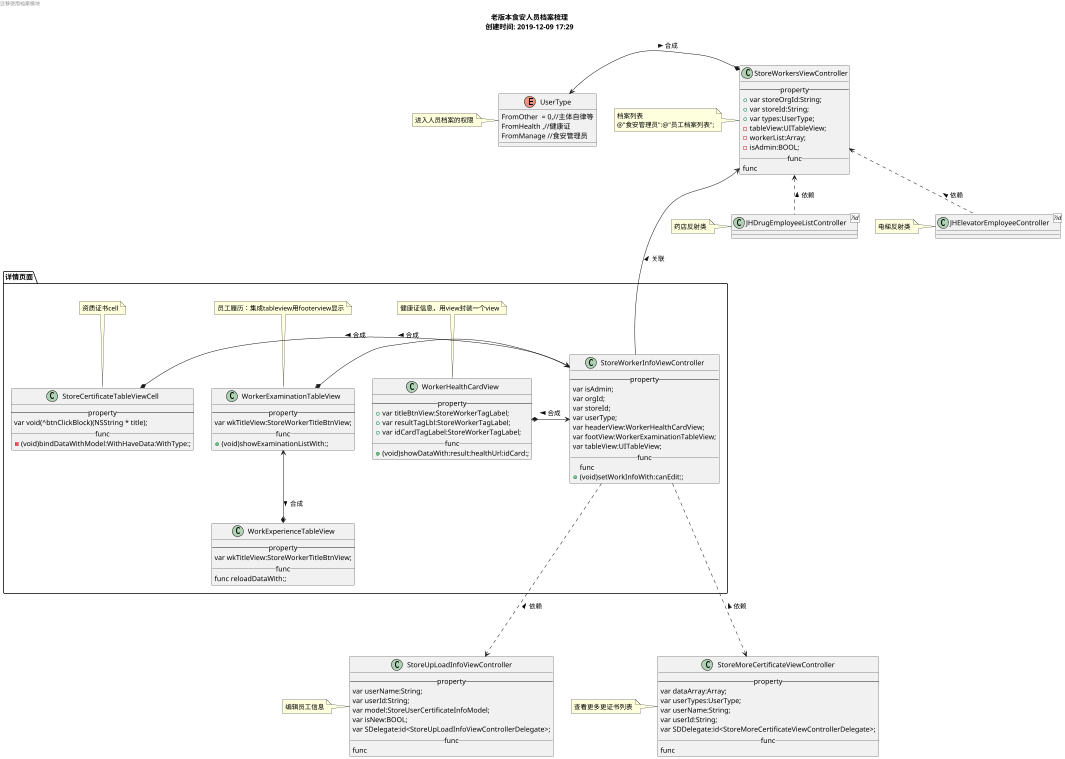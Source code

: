 @startuml
scale 0.5
page 1x1
title
    老版本食安人员档案梳理
    创建时间: 2019-12-09 17:29
    endtitle
    left header
        迁移使用档案模块
    endheader

    enum "UserType" as usertype {
        FromOther  = 0,//主体自律等
        FromHealth ,//健康证
        FromManage //食安管理员
    }

    class "JHDrugEmployeeListController" as druglistvc <?id> {
    }

    class "JHElevatorEmployeeController" as elevatorlistvc <?id> {
    }


    class "StoreWorkersViewController" as workervc {
        -- property --
        + var storeOrgId:String;
        + var storeId:String;
        + var types:UserType;
        - tableView:UITableView;
        - workerList:Array;
        - isAdmin:BOOL;
        __func__
        func
    }

    'package，node，folder，frame，cloud，database'
    folder "详情页面" as detailpkg{
        class "StoreWorkerInfoViewController" as infovc {
            -- property --
            var isAdmin;
            var orgId;
            var storeId;
            var userType;
            var headerView:WorkerHealthCardView;
            var footView:WorkerExaminationTableView;
            var tableView:UITableView;
            __func__
            func
            +(void)setWorkInfoWith:canEdit:;
        }
        class "WorkerHealthCardView" as headerview {
            -- property --
            + var titleBtnView:StoreWorkerTagLabel;
            + var resultTagLbl:StoreWorkerTagLabel;
            + var idCardTagLabel:StoreWorkerTagLabel;
            __func__
            +(void)showDataWith:result:healthUrl:idCard:;
        }

        class "WorkerExaminationTableView" as footerview {
            -- property --
            var wkTitleView:StoreWorkerTitleBtnView;
            __func__
            +(void)showExaminationListWith:;
        }

        class "WorkExperienceTableView" as careerview {
            -- property --
            var wkTitleView:StoreWorkerTitleBtnView;
            __func__
            func reloadDataWith:;
        }
        class "StoreCertificateTableViewCell" as cercellview {
            -- property --
            var void(^btnClickBlock)(NSString * title);
            __func__
            - (void)bindDataWithModel:WithHaveData:WithType:;
        }

        note top of headerview
            健康证信息，用view封装一个view
        end note
        note top of footerview
            员工履历：集成tableview用footerview显示
        end note

        note top of cercellview
            资质证书cell
        end note

        headerview *--left-> infovc:合成 <
        cercellview *-right-> infovc:合成 <
        footerview *-left-> infovc:合成 <
        careerview *-up-> footerview:合成 <

    }

    class "StoreUpLoadInfoViewController" as infoeditvc {
        -- property --
        var userName:String;
        var userId:String;
        var model:StoreUserCertificateInfoModel;
        var isNew:BOOL;
        var SDelegate:id<StoreUpLoadInfoViewControllerDelegate>;
        __func__
        func
    }
    class "StoreMoreCertificateViewController" as morecervc {
        -- property --
        var dataArray:Array;
        var userTypes:UserType;
        var userName:String;
        var userId:String;
        var SDDelegate:id<StoreMoreCertificateViewControllerDelegate>;
        __func__
        func
    }



    note left of usertype
        进入人员档案的权限
    end note

    note left of infoeditvc
        编辑员工信息
    end note
    note left of workervc
        档案列表
        @"食安管理员":@"员工档案列表";
    end note

    note left of morecervc
        查看更多更证书列表
    end note

    note left of druglistvc
        药店反射类
    end note
    note left of elevatorlistvc
        电梯反射类
    end note


    workervc <.down. druglistvc:依赖 <
    workervc <.down. elevatorlistvc:依赖 <
    '关系
    usertype <-* workervc:合成 >
    workervc <---- infovc:关联 <

    infovc ...down.> infoeditvc:依赖 <
    infovc ...down.> morecervc:依赖 <


    @enduml
